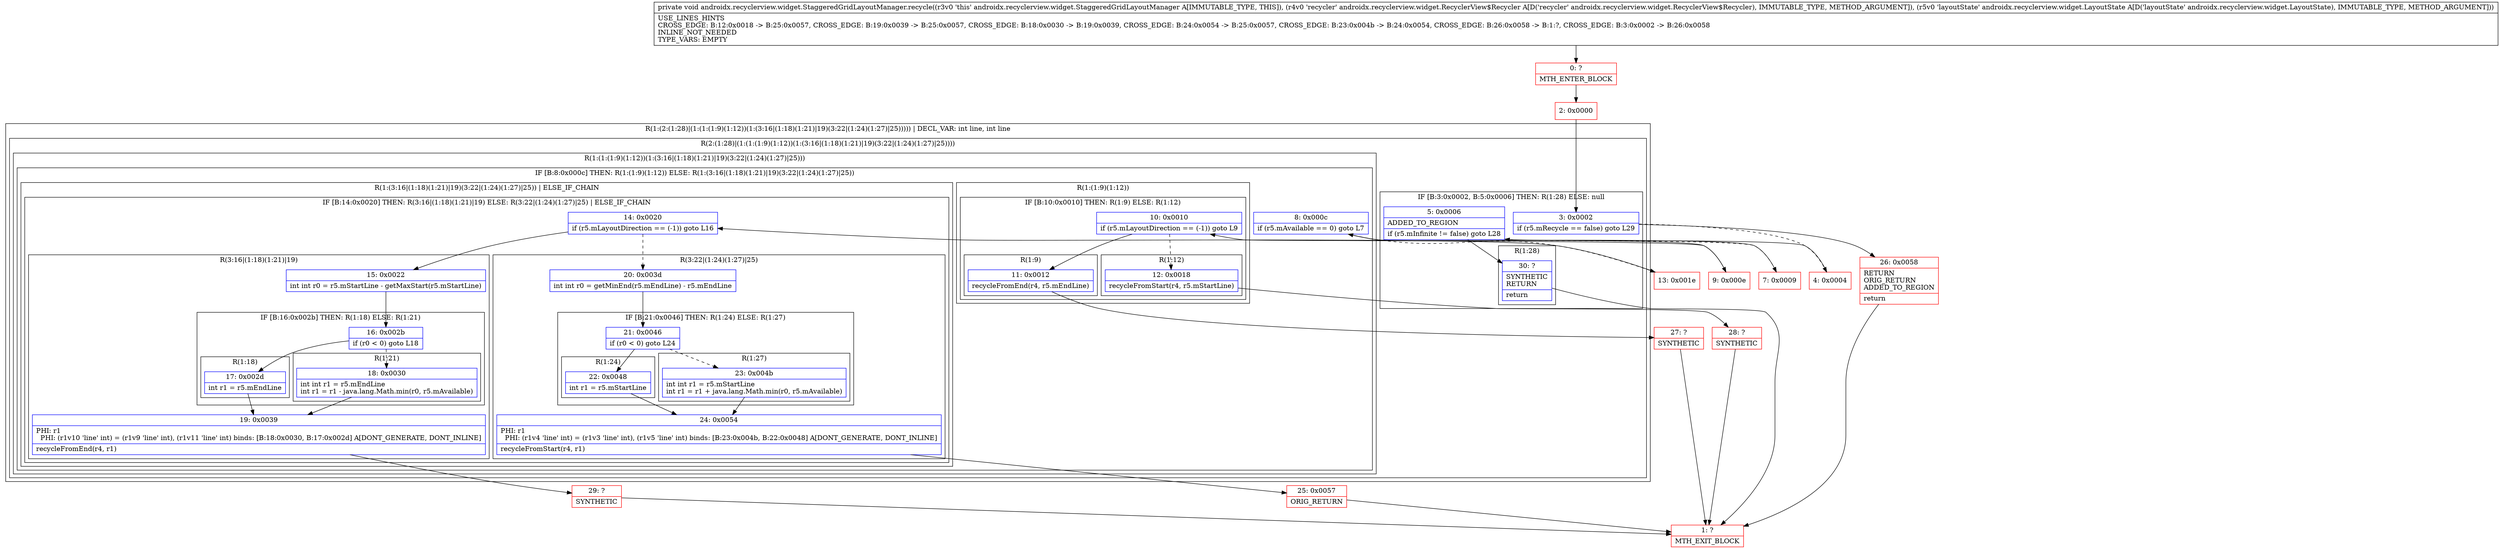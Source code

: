 digraph "CFG forandroidx.recyclerview.widget.StaggeredGridLayoutManager.recycle(Landroidx\/recyclerview\/widget\/RecyclerView$Recycler;Landroidx\/recyclerview\/widget\/LayoutState;)V" {
subgraph cluster_Region_1349377444 {
label = "R(1:(2:(1:28)|(1:(1:(1:9)(1:12))(1:(3:16|(1:18)(1:21)|19)(3:22|(1:24)(1:27)|25))))) | DECL_VAR: int line, int line\l";
node [shape=record,color=blue];
subgraph cluster_Region_422740535 {
label = "R(2:(1:28)|(1:(1:(1:9)(1:12))(1:(3:16|(1:18)(1:21)|19)(3:22|(1:24)(1:27)|25))))";
node [shape=record,color=blue];
subgraph cluster_IfRegion_1971193574 {
label = "IF [B:3:0x0002, B:5:0x0006] THEN: R(1:28) ELSE: null";
node [shape=record,color=blue];
Node_3 [shape=record,label="{3\:\ 0x0002|if (r5.mRecycle == false) goto L29\l}"];
Node_5 [shape=record,label="{5\:\ 0x0006|ADDED_TO_REGION\l|if (r5.mInfinite != false) goto L28\l}"];
subgraph cluster_Region_1875510669 {
label = "R(1:28)";
node [shape=record,color=blue];
Node_30 [shape=record,label="{30\:\ ?|SYNTHETIC\lRETURN\l|return\l}"];
}
}
subgraph cluster_Region_1366586669 {
label = "R(1:(1:(1:9)(1:12))(1:(3:16|(1:18)(1:21)|19)(3:22|(1:24)(1:27)|25)))";
node [shape=record,color=blue];
subgraph cluster_IfRegion_1557816846 {
label = "IF [B:8:0x000c] THEN: R(1:(1:9)(1:12)) ELSE: R(1:(3:16|(1:18)(1:21)|19)(3:22|(1:24)(1:27)|25))";
node [shape=record,color=blue];
Node_8 [shape=record,label="{8\:\ 0x000c|if (r5.mAvailable == 0) goto L7\l}"];
subgraph cluster_Region_1503003205 {
label = "R(1:(1:9)(1:12))";
node [shape=record,color=blue];
subgraph cluster_IfRegion_1716490903 {
label = "IF [B:10:0x0010] THEN: R(1:9) ELSE: R(1:12)";
node [shape=record,color=blue];
Node_10 [shape=record,label="{10\:\ 0x0010|if (r5.mLayoutDirection == (\-1)) goto L9\l}"];
subgraph cluster_Region_341855854 {
label = "R(1:9)";
node [shape=record,color=blue];
Node_11 [shape=record,label="{11\:\ 0x0012|recycleFromEnd(r4, r5.mEndLine)\l}"];
}
subgraph cluster_Region_461746426 {
label = "R(1:12)";
node [shape=record,color=blue];
Node_12 [shape=record,label="{12\:\ 0x0018|recycleFromStart(r4, r5.mStartLine)\l}"];
}
}
}
subgraph cluster_Region_1919426021 {
label = "R(1:(3:16|(1:18)(1:21)|19)(3:22|(1:24)(1:27)|25)) | ELSE_IF_CHAIN\l";
node [shape=record,color=blue];
subgraph cluster_IfRegion_1747575317 {
label = "IF [B:14:0x0020] THEN: R(3:16|(1:18)(1:21)|19) ELSE: R(3:22|(1:24)(1:27)|25) | ELSE_IF_CHAIN\l";
node [shape=record,color=blue];
Node_14 [shape=record,label="{14\:\ 0x0020|if (r5.mLayoutDirection == (\-1)) goto L16\l}"];
subgraph cluster_Region_2099086247 {
label = "R(3:16|(1:18)(1:21)|19)";
node [shape=record,color=blue];
Node_15 [shape=record,label="{15\:\ 0x0022|int int r0 = r5.mStartLine \- getMaxStart(r5.mStartLine)\l}"];
subgraph cluster_IfRegion_788216450 {
label = "IF [B:16:0x002b] THEN: R(1:18) ELSE: R(1:21)";
node [shape=record,color=blue];
Node_16 [shape=record,label="{16\:\ 0x002b|if (r0 \< 0) goto L18\l}"];
subgraph cluster_Region_508386500 {
label = "R(1:18)";
node [shape=record,color=blue];
Node_17 [shape=record,label="{17\:\ 0x002d|int r1 = r5.mEndLine\l}"];
}
subgraph cluster_Region_1795157778 {
label = "R(1:21)";
node [shape=record,color=blue];
Node_18 [shape=record,label="{18\:\ 0x0030|int int r1 = r5.mEndLine\lint r1 = r1 \- java.lang.Math.min(r0, r5.mAvailable)\l}"];
}
}
Node_19 [shape=record,label="{19\:\ 0x0039|PHI: r1 \l  PHI: (r1v10 'line' int) = (r1v9 'line' int), (r1v11 'line' int) binds: [B:18:0x0030, B:17:0x002d] A[DONT_GENERATE, DONT_INLINE]\l|recycleFromEnd(r4, r1)\l}"];
}
subgraph cluster_Region_2104226364 {
label = "R(3:22|(1:24)(1:27)|25)";
node [shape=record,color=blue];
Node_20 [shape=record,label="{20\:\ 0x003d|int int r0 = getMinEnd(r5.mEndLine) \- r5.mEndLine\l}"];
subgraph cluster_IfRegion_510245781 {
label = "IF [B:21:0x0046] THEN: R(1:24) ELSE: R(1:27)";
node [shape=record,color=blue];
Node_21 [shape=record,label="{21\:\ 0x0046|if (r0 \< 0) goto L24\l}"];
subgraph cluster_Region_1606774897 {
label = "R(1:24)";
node [shape=record,color=blue];
Node_22 [shape=record,label="{22\:\ 0x0048|int r1 = r5.mStartLine\l}"];
}
subgraph cluster_Region_1459779663 {
label = "R(1:27)";
node [shape=record,color=blue];
Node_23 [shape=record,label="{23\:\ 0x004b|int int r1 = r5.mStartLine\lint r1 = r1 + java.lang.Math.min(r0, r5.mAvailable)\l}"];
}
}
Node_24 [shape=record,label="{24\:\ 0x0054|PHI: r1 \l  PHI: (r1v4 'line' int) = (r1v3 'line' int), (r1v5 'line' int) binds: [B:23:0x004b, B:22:0x0048] A[DONT_GENERATE, DONT_INLINE]\l|recycleFromStart(r4, r1)\l}"];
}
}
}
}
}
}
}
Node_0 [shape=record,color=red,label="{0\:\ ?|MTH_ENTER_BLOCK\l}"];
Node_2 [shape=record,color=red,label="{2\:\ 0x0000}"];
Node_4 [shape=record,color=red,label="{4\:\ 0x0004}"];
Node_7 [shape=record,color=red,label="{7\:\ 0x0009}"];
Node_9 [shape=record,color=red,label="{9\:\ 0x000e}"];
Node_27 [shape=record,color=red,label="{27\:\ ?|SYNTHETIC\l}"];
Node_1 [shape=record,color=red,label="{1\:\ ?|MTH_EXIT_BLOCK\l}"];
Node_28 [shape=record,color=red,label="{28\:\ ?|SYNTHETIC\l}"];
Node_13 [shape=record,color=red,label="{13\:\ 0x001e}"];
Node_29 [shape=record,color=red,label="{29\:\ ?|SYNTHETIC\l}"];
Node_25 [shape=record,color=red,label="{25\:\ 0x0057|ORIG_RETURN\l}"];
Node_26 [shape=record,color=red,label="{26\:\ 0x0058|RETURN\lORIG_RETURN\lADDED_TO_REGION\l|return\l}"];
MethodNode[shape=record,label="{private void androidx.recyclerview.widget.StaggeredGridLayoutManager.recycle((r3v0 'this' androidx.recyclerview.widget.StaggeredGridLayoutManager A[IMMUTABLE_TYPE, THIS]), (r4v0 'recycler' androidx.recyclerview.widget.RecyclerView$Recycler A[D('recycler' androidx.recyclerview.widget.RecyclerView$Recycler), IMMUTABLE_TYPE, METHOD_ARGUMENT]), (r5v0 'layoutState' androidx.recyclerview.widget.LayoutState A[D('layoutState' androidx.recyclerview.widget.LayoutState), IMMUTABLE_TYPE, METHOD_ARGUMENT]))  | USE_LINES_HINTS\lCROSS_EDGE: B:12:0x0018 \-\> B:25:0x0057, CROSS_EDGE: B:19:0x0039 \-\> B:25:0x0057, CROSS_EDGE: B:18:0x0030 \-\> B:19:0x0039, CROSS_EDGE: B:24:0x0054 \-\> B:25:0x0057, CROSS_EDGE: B:23:0x004b \-\> B:24:0x0054, CROSS_EDGE: B:26:0x0058 \-\> B:1:?, CROSS_EDGE: B:3:0x0002 \-\> B:26:0x0058\lINLINE_NOT_NEEDED\lTYPE_VARS: EMPTY\l}"];
MethodNode -> Node_0;Node_3 -> Node_4[style=dashed];
Node_3 -> Node_26;
Node_5 -> Node_7[style=dashed];
Node_5 -> Node_30;
Node_30 -> Node_1;
Node_8 -> Node_9;
Node_8 -> Node_13[style=dashed];
Node_10 -> Node_11;
Node_10 -> Node_12[style=dashed];
Node_11 -> Node_27;
Node_12 -> Node_28;
Node_14 -> Node_15;
Node_14 -> Node_20[style=dashed];
Node_15 -> Node_16;
Node_16 -> Node_17;
Node_16 -> Node_18[style=dashed];
Node_17 -> Node_19;
Node_18 -> Node_19;
Node_19 -> Node_29;
Node_20 -> Node_21;
Node_21 -> Node_22;
Node_21 -> Node_23[style=dashed];
Node_22 -> Node_24;
Node_23 -> Node_24;
Node_24 -> Node_25;
Node_0 -> Node_2;
Node_2 -> Node_3;
Node_4 -> Node_5;
Node_7 -> Node_8;
Node_9 -> Node_10;
Node_27 -> Node_1;
Node_28 -> Node_1;
Node_13 -> Node_14;
Node_29 -> Node_1;
Node_25 -> Node_1;
Node_26 -> Node_1;
}

